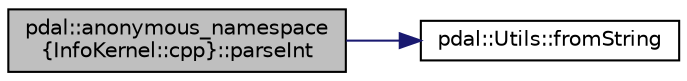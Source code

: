 digraph "pdal::anonymous_namespace{InfoKernel::cpp}::parseInt"
{
  edge [fontname="Helvetica",fontsize="10",labelfontname="Helvetica",labelfontsize="10"];
  node [fontname="Helvetica",fontsize="10",shape=record];
  rankdir="LR";
  Node1 [label="pdal::anonymous_namespace\l\{InfoKernel::cpp\}::parseInt",height=0.2,width=0.4,color="black", fillcolor="grey75", style="filled", fontcolor="black"];
  Node1 -> Node2 [color="midnightblue",fontsize="10",style="solid",fontname="Helvetica"];
  Node2 [label="pdal::Utils::fromString",height=0.2,width=0.4,color="black", fillcolor="white", style="filled",URL="$namespacepdal_1_1Utils.html#ab93520363c4224f135097c2829b4420c"];
}
